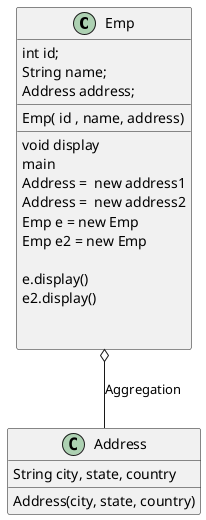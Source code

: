 @startuml
'https://plantuml.com/class-diagram

Emp o-- Address :Aggregation

class Emp{
int id;
String name;
Address address;
__
Emp( id , name, address)
__
{method} void display
{method} main
Address =  new address1
Address =  new address2
Emp e = new Emp
Emp e2 = new Emp

e.display()
e2.display()


}

class Address
{
String city, state, country
Address(city, state, country)
}
@enduml